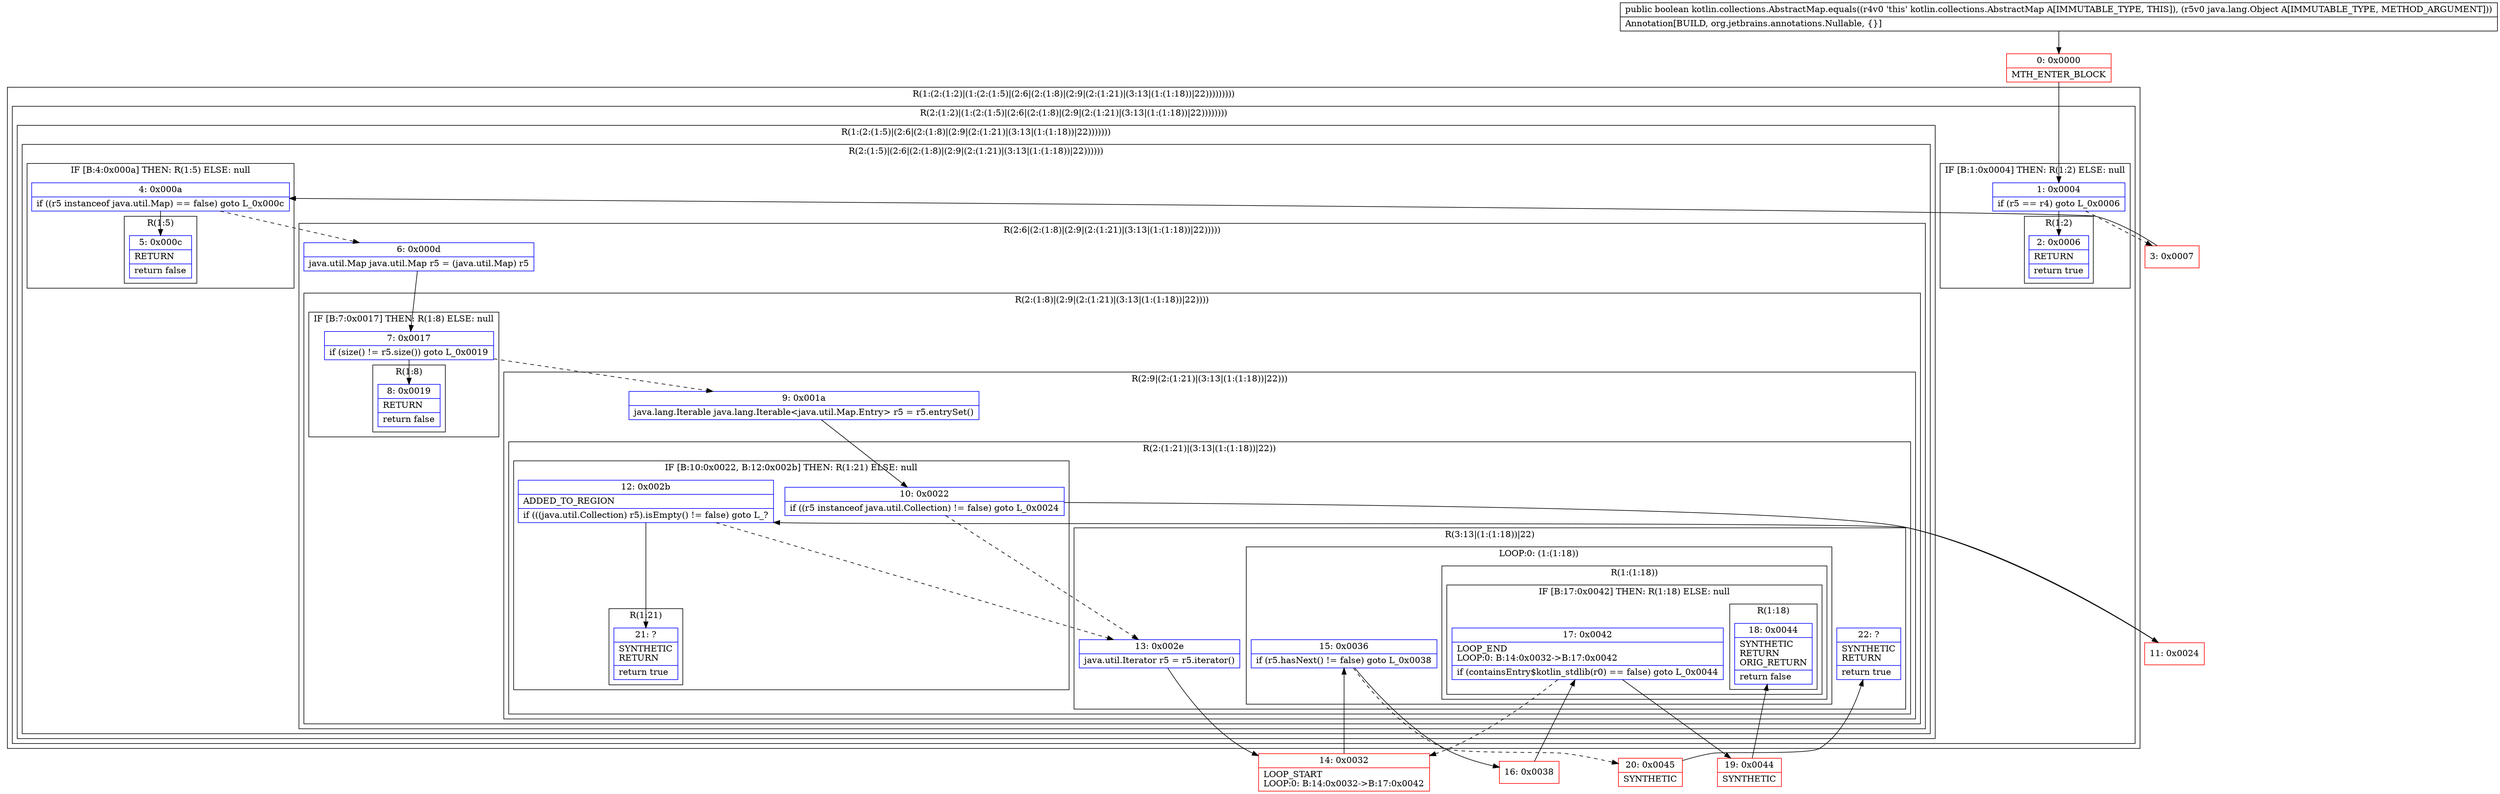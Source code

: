 digraph "CFG forkotlin.collections.AbstractMap.equals(Ljava\/lang\/Object;)Z" {
subgraph cluster_Region_2029219199 {
label = "R(1:(2:(1:2)|(1:(2:(1:5)|(2:6|(2:(1:8)|(2:9|(2:(1:21)|(3:13|(1:(1:18))|22)))))))))";
node [shape=record,color=blue];
subgraph cluster_Region_389226955 {
label = "R(2:(1:2)|(1:(2:(1:5)|(2:6|(2:(1:8)|(2:9|(2:(1:21)|(3:13|(1:(1:18))|22))))))))";
node [shape=record,color=blue];
subgraph cluster_IfRegion_32055946 {
label = "IF [B:1:0x0004] THEN: R(1:2) ELSE: null";
node [shape=record,color=blue];
Node_1 [shape=record,label="{1\:\ 0x0004|if (r5 == r4) goto L_0x0006\l}"];
subgraph cluster_Region_1033259702 {
label = "R(1:2)";
node [shape=record,color=blue];
Node_2 [shape=record,label="{2\:\ 0x0006|RETURN\l|return true\l}"];
}
}
subgraph cluster_Region_1592611054 {
label = "R(1:(2:(1:5)|(2:6|(2:(1:8)|(2:9|(2:(1:21)|(3:13|(1:(1:18))|22)))))))";
node [shape=record,color=blue];
subgraph cluster_Region_1356734337 {
label = "R(2:(1:5)|(2:6|(2:(1:8)|(2:9|(2:(1:21)|(3:13|(1:(1:18))|22))))))";
node [shape=record,color=blue];
subgraph cluster_IfRegion_409705058 {
label = "IF [B:4:0x000a] THEN: R(1:5) ELSE: null";
node [shape=record,color=blue];
Node_4 [shape=record,label="{4\:\ 0x000a|if ((r5 instanceof java.util.Map) == false) goto L_0x000c\l}"];
subgraph cluster_Region_396861475 {
label = "R(1:5)";
node [shape=record,color=blue];
Node_5 [shape=record,label="{5\:\ 0x000c|RETURN\l|return false\l}"];
}
}
subgraph cluster_Region_1031619536 {
label = "R(2:6|(2:(1:8)|(2:9|(2:(1:21)|(3:13|(1:(1:18))|22)))))";
node [shape=record,color=blue];
Node_6 [shape=record,label="{6\:\ 0x000d|java.util.Map java.util.Map r5 = (java.util.Map) r5\l}"];
subgraph cluster_Region_603580441 {
label = "R(2:(1:8)|(2:9|(2:(1:21)|(3:13|(1:(1:18))|22))))";
node [shape=record,color=blue];
subgraph cluster_IfRegion_485684899 {
label = "IF [B:7:0x0017] THEN: R(1:8) ELSE: null";
node [shape=record,color=blue];
Node_7 [shape=record,label="{7\:\ 0x0017|if (size() != r5.size()) goto L_0x0019\l}"];
subgraph cluster_Region_58448368 {
label = "R(1:8)";
node [shape=record,color=blue];
Node_8 [shape=record,label="{8\:\ 0x0019|RETURN\l|return false\l}"];
}
}
subgraph cluster_Region_796763401 {
label = "R(2:9|(2:(1:21)|(3:13|(1:(1:18))|22)))";
node [shape=record,color=blue];
Node_9 [shape=record,label="{9\:\ 0x001a|java.lang.Iterable java.lang.Iterable\<java.util.Map.Entry\> r5 = r5.entrySet()\l}"];
subgraph cluster_Region_1200094071 {
label = "R(2:(1:21)|(3:13|(1:(1:18))|22))";
node [shape=record,color=blue];
subgraph cluster_IfRegion_1797890834 {
label = "IF [B:10:0x0022, B:12:0x002b] THEN: R(1:21) ELSE: null";
node [shape=record,color=blue];
Node_10 [shape=record,label="{10\:\ 0x0022|if ((r5 instanceof java.util.Collection) != false) goto L_0x0024\l}"];
Node_12 [shape=record,label="{12\:\ 0x002b|ADDED_TO_REGION\l|if (((java.util.Collection) r5).isEmpty() != false) goto L_?\l}"];
subgraph cluster_Region_1829502236 {
label = "R(1:21)";
node [shape=record,color=blue];
Node_21 [shape=record,label="{21\:\ ?|SYNTHETIC\lRETURN\l|return true\l}"];
}
}
subgraph cluster_Region_1008537188 {
label = "R(3:13|(1:(1:18))|22)";
node [shape=record,color=blue];
Node_13 [shape=record,label="{13\:\ 0x002e|java.util.Iterator r5 = r5.iterator()\l}"];
subgraph cluster_LoopRegion_22968708 {
label = "LOOP:0: (1:(1:18))";
node [shape=record,color=blue];
Node_15 [shape=record,label="{15\:\ 0x0036|if (r5.hasNext() != false) goto L_0x0038\l}"];
subgraph cluster_Region_1555534854 {
label = "R(1:(1:18))";
node [shape=record,color=blue];
subgraph cluster_IfRegion_605257892 {
label = "IF [B:17:0x0042] THEN: R(1:18) ELSE: null";
node [shape=record,color=blue];
Node_17 [shape=record,label="{17\:\ 0x0042|LOOP_END\lLOOP:0: B:14:0x0032\-\>B:17:0x0042\l|if (containsEntry$kotlin_stdlib(r0) == false) goto L_0x0044\l}"];
subgraph cluster_Region_373451303 {
label = "R(1:18)";
node [shape=record,color=blue];
Node_18 [shape=record,label="{18\:\ 0x0044|SYNTHETIC\lRETURN\lORIG_RETURN\l|return false\l}"];
}
}
}
}
Node_22 [shape=record,label="{22\:\ ?|SYNTHETIC\lRETURN\l|return true\l}"];
}
}
}
}
}
}
}
}
}
Node_0 [shape=record,color=red,label="{0\:\ 0x0000|MTH_ENTER_BLOCK\l}"];
Node_3 [shape=record,color=red,label="{3\:\ 0x0007}"];
Node_11 [shape=record,color=red,label="{11\:\ 0x0024}"];
Node_14 [shape=record,color=red,label="{14\:\ 0x0032|LOOP_START\lLOOP:0: B:14:0x0032\-\>B:17:0x0042\l}"];
Node_16 [shape=record,color=red,label="{16\:\ 0x0038}"];
Node_19 [shape=record,color=red,label="{19\:\ 0x0044|SYNTHETIC\l}"];
Node_20 [shape=record,color=red,label="{20\:\ 0x0045|SYNTHETIC\l}"];
MethodNode[shape=record,label="{public boolean kotlin.collections.AbstractMap.equals((r4v0 'this' kotlin.collections.AbstractMap A[IMMUTABLE_TYPE, THIS]), (r5v0 java.lang.Object A[IMMUTABLE_TYPE, METHOD_ARGUMENT]))  | Annotation[BUILD, org.jetbrains.annotations.Nullable, \{\}]\l}"];
MethodNode -> Node_0;
Node_1 -> Node_2;
Node_1 -> Node_3[style=dashed];
Node_4 -> Node_5;
Node_4 -> Node_6[style=dashed];
Node_6 -> Node_7;
Node_7 -> Node_8;
Node_7 -> Node_9[style=dashed];
Node_9 -> Node_10;
Node_10 -> Node_11;
Node_10 -> Node_13[style=dashed];
Node_12 -> Node_13[style=dashed];
Node_12 -> Node_21;
Node_13 -> Node_14;
Node_15 -> Node_16;
Node_15 -> Node_20[style=dashed];
Node_17 -> Node_14[style=dashed];
Node_17 -> Node_19;
Node_0 -> Node_1;
Node_3 -> Node_4;
Node_11 -> Node_12;
Node_14 -> Node_15;
Node_16 -> Node_17;
Node_19 -> Node_18;
Node_20 -> Node_22;
}

